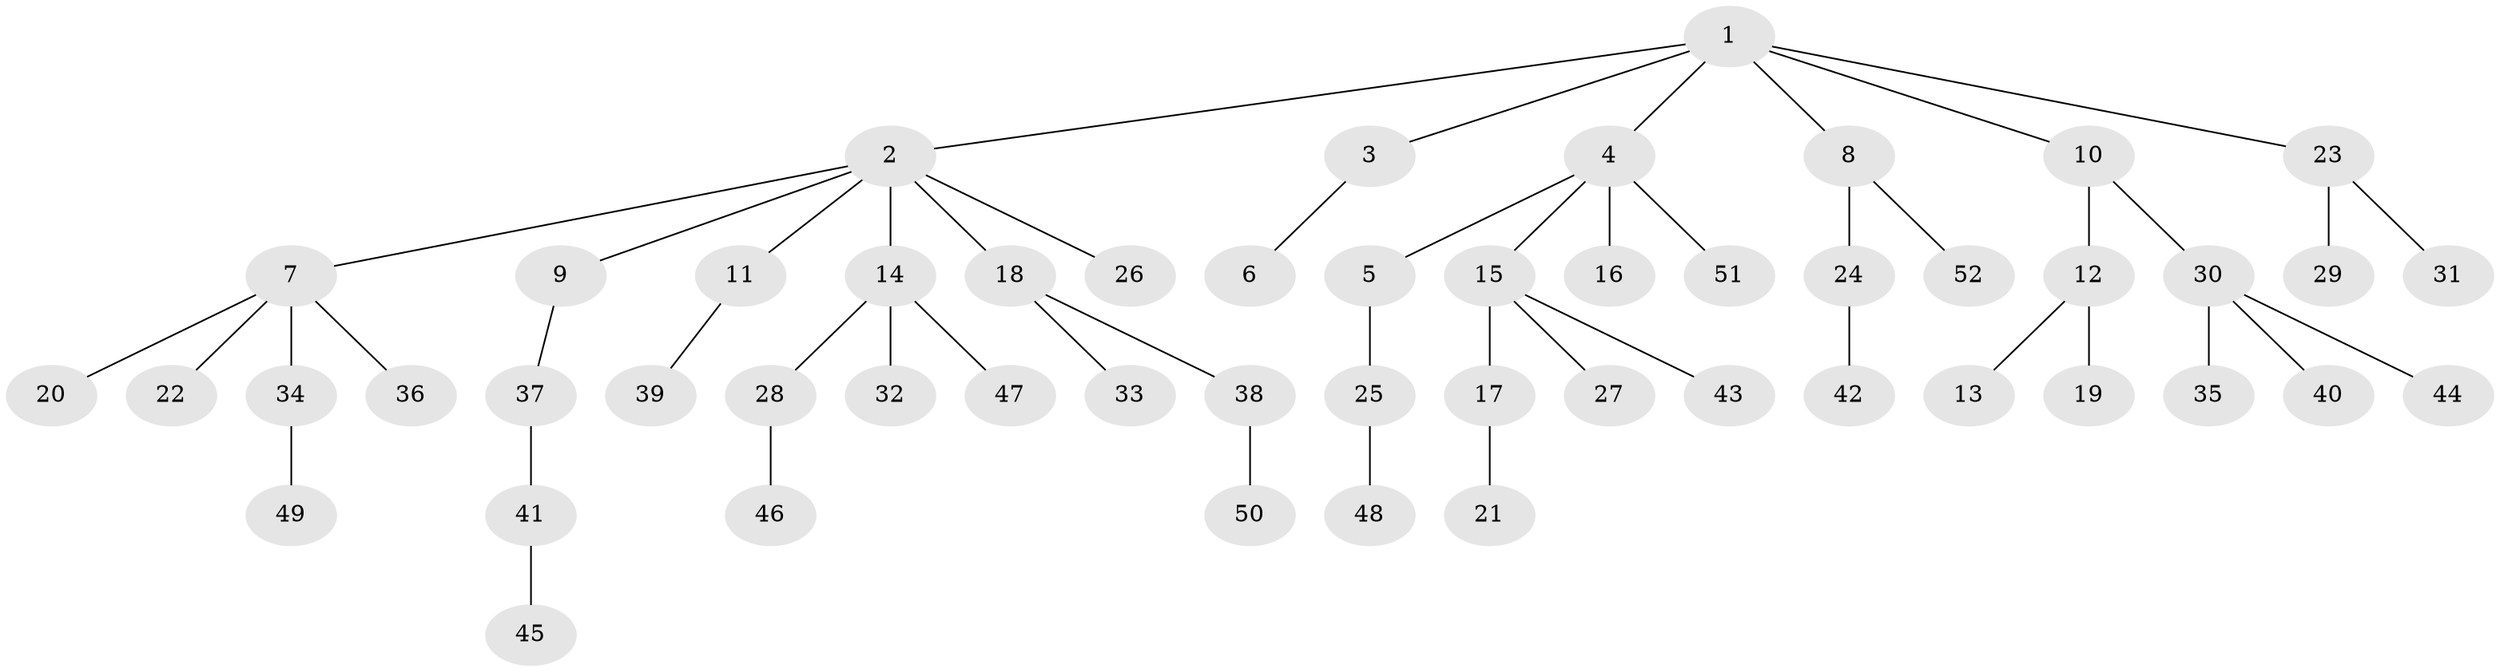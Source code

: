 // Generated by graph-tools (version 1.1) at 2025/02/03/09/25 03:02:27]
// undirected, 52 vertices, 51 edges
graph export_dot {
graph [start="1"]
  node [color=gray90,style=filled];
  1;
  2;
  3;
  4;
  5;
  6;
  7;
  8;
  9;
  10;
  11;
  12;
  13;
  14;
  15;
  16;
  17;
  18;
  19;
  20;
  21;
  22;
  23;
  24;
  25;
  26;
  27;
  28;
  29;
  30;
  31;
  32;
  33;
  34;
  35;
  36;
  37;
  38;
  39;
  40;
  41;
  42;
  43;
  44;
  45;
  46;
  47;
  48;
  49;
  50;
  51;
  52;
  1 -- 2;
  1 -- 3;
  1 -- 4;
  1 -- 8;
  1 -- 10;
  1 -- 23;
  2 -- 7;
  2 -- 9;
  2 -- 11;
  2 -- 14;
  2 -- 18;
  2 -- 26;
  3 -- 6;
  4 -- 5;
  4 -- 15;
  4 -- 16;
  4 -- 51;
  5 -- 25;
  7 -- 20;
  7 -- 22;
  7 -- 34;
  7 -- 36;
  8 -- 24;
  8 -- 52;
  9 -- 37;
  10 -- 12;
  10 -- 30;
  11 -- 39;
  12 -- 13;
  12 -- 19;
  14 -- 28;
  14 -- 32;
  14 -- 47;
  15 -- 17;
  15 -- 27;
  15 -- 43;
  17 -- 21;
  18 -- 33;
  18 -- 38;
  23 -- 29;
  23 -- 31;
  24 -- 42;
  25 -- 48;
  28 -- 46;
  30 -- 35;
  30 -- 40;
  30 -- 44;
  34 -- 49;
  37 -- 41;
  38 -- 50;
  41 -- 45;
}
